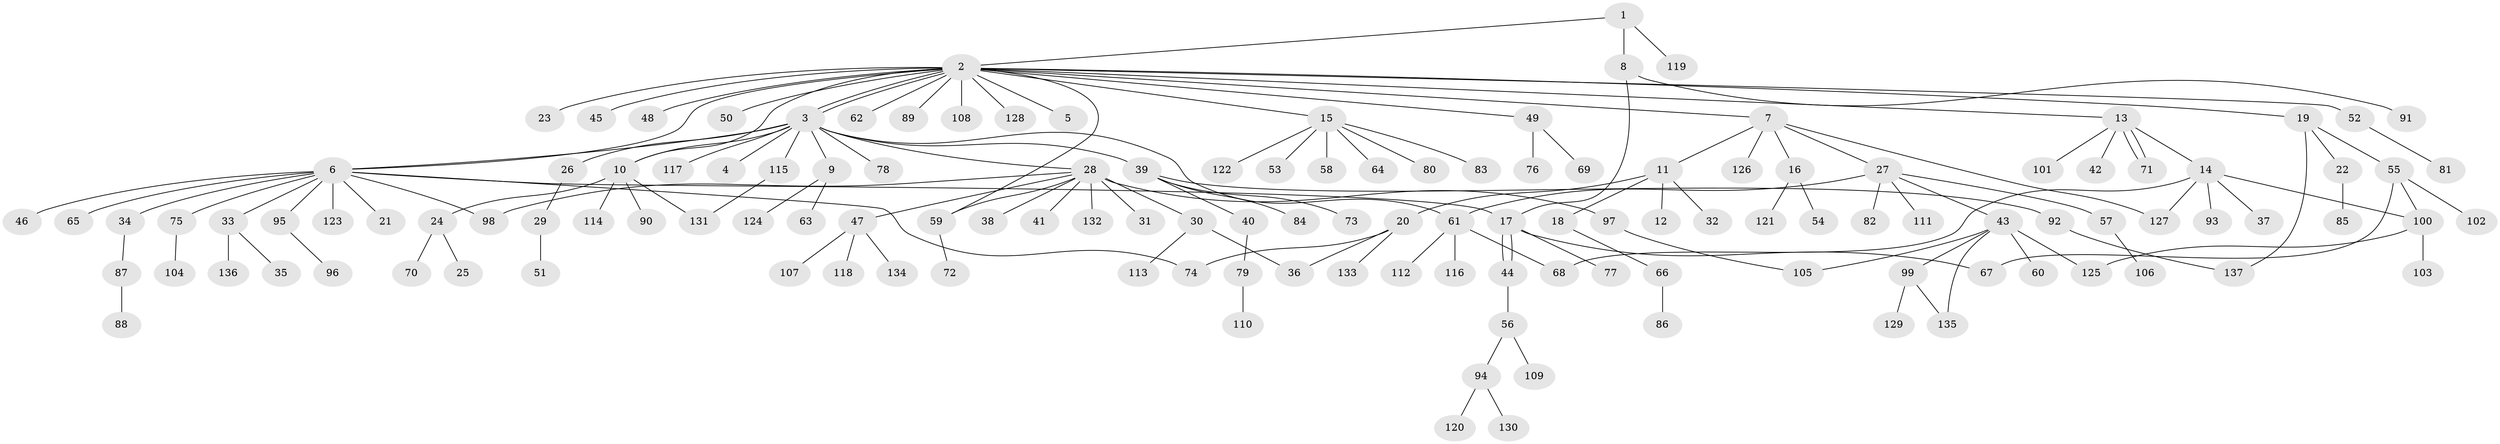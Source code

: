 // Generated by graph-tools (version 1.1) at 2025/35/03/09/25 02:35:28]
// undirected, 137 vertices, 156 edges
graph export_dot {
graph [start="1"]
  node [color=gray90,style=filled];
  1;
  2;
  3;
  4;
  5;
  6;
  7;
  8;
  9;
  10;
  11;
  12;
  13;
  14;
  15;
  16;
  17;
  18;
  19;
  20;
  21;
  22;
  23;
  24;
  25;
  26;
  27;
  28;
  29;
  30;
  31;
  32;
  33;
  34;
  35;
  36;
  37;
  38;
  39;
  40;
  41;
  42;
  43;
  44;
  45;
  46;
  47;
  48;
  49;
  50;
  51;
  52;
  53;
  54;
  55;
  56;
  57;
  58;
  59;
  60;
  61;
  62;
  63;
  64;
  65;
  66;
  67;
  68;
  69;
  70;
  71;
  72;
  73;
  74;
  75;
  76;
  77;
  78;
  79;
  80;
  81;
  82;
  83;
  84;
  85;
  86;
  87;
  88;
  89;
  90;
  91;
  92;
  93;
  94;
  95;
  96;
  97;
  98;
  99;
  100;
  101;
  102;
  103;
  104;
  105;
  106;
  107;
  108;
  109;
  110;
  111;
  112;
  113;
  114;
  115;
  116;
  117;
  118;
  119;
  120;
  121;
  122;
  123;
  124;
  125;
  126;
  127;
  128;
  129;
  130;
  131;
  132;
  133;
  134;
  135;
  136;
  137;
  1 -- 2;
  1 -- 8;
  1 -- 119;
  2 -- 3;
  2 -- 3;
  2 -- 5;
  2 -- 6;
  2 -- 7;
  2 -- 10;
  2 -- 13;
  2 -- 15;
  2 -- 19;
  2 -- 23;
  2 -- 45;
  2 -- 48;
  2 -- 49;
  2 -- 50;
  2 -- 52;
  2 -- 59;
  2 -- 62;
  2 -- 89;
  2 -- 108;
  2 -- 128;
  3 -- 4;
  3 -- 6;
  3 -- 9;
  3 -- 10;
  3 -- 26;
  3 -- 28;
  3 -- 39;
  3 -- 61;
  3 -- 78;
  3 -- 115;
  3 -- 117;
  6 -- 17;
  6 -- 21;
  6 -- 33;
  6 -- 34;
  6 -- 46;
  6 -- 65;
  6 -- 74;
  6 -- 75;
  6 -- 95;
  6 -- 98;
  6 -- 123;
  7 -- 11;
  7 -- 16;
  7 -- 27;
  7 -- 126;
  7 -- 127;
  8 -- 17;
  8 -- 91;
  9 -- 63;
  9 -- 124;
  10 -- 24;
  10 -- 90;
  10 -- 114;
  10 -- 131;
  11 -- 12;
  11 -- 18;
  11 -- 20;
  11 -- 32;
  13 -- 14;
  13 -- 42;
  13 -- 71;
  13 -- 71;
  13 -- 101;
  14 -- 37;
  14 -- 68;
  14 -- 93;
  14 -- 100;
  14 -- 127;
  15 -- 53;
  15 -- 58;
  15 -- 64;
  15 -- 80;
  15 -- 83;
  15 -- 122;
  16 -- 54;
  16 -- 121;
  17 -- 44;
  17 -- 44;
  17 -- 67;
  17 -- 77;
  18 -- 66;
  19 -- 22;
  19 -- 55;
  19 -- 137;
  20 -- 36;
  20 -- 74;
  20 -- 133;
  22 -- 85;
  24 -- 25;
  24 -- 70;
  26 -- 29;
  27 -- 43;
  27 -- 57;
  27 -- 61;
  27 -- 82;
  27 -- 111;
  28 -- 30;
  28 -- 31;
  28 -- 38;
  28 -- 41;
  28 -- 47;
  28 -- 59;
  28 -- 97;
  28 -- 98;
  28 -- 132;
  29 -- 51;
  30 -- 36;
  30 -- 113;
  33 -- 35;
  33 -- 136;
  34 -- 87;
  39 -- 40;
  39 -- 73;
  39 -- 84;
  39 -- 92;
  40 -- 79;
  43 -- 60;
  43 -- 99;
  43 -- 105;
  43 -- 125;
  43 -- 135;
  44 -- 56;
  47 -- 107;
  47 -- 118;
  47 -- 134;
  49 -- 69;
  49 -- 76;
  52 -- 81;
  55 -- 67;
  55 -- 100;
  55 -- 102;
  56 -- 94;
  56 -- 109;
  57 -- 106;
  59 -- 72;
  61 -- 68;
  61 -- 112;
  61 -- 116;
  66 -- 86;
  75 -- 104;
  79 -- 110;
  87 -- 88;
  92 -- 137;
  94 -- 120;
  94 -- 130;
  95 -- 96;
  97 -- 105;
  99 -- 129;
  99 -- 135;
  100 -- 103;
  100 -- 125;
  115 -- 131;
}
